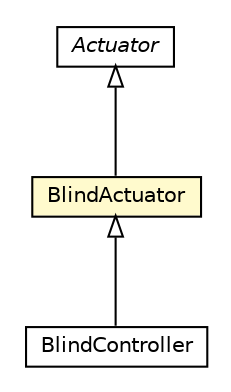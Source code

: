 #!/usr/local/bin/dot
#
# Class diagram 
# Generated by UMLGraph version R5_6-24-gf6e263 (http://www.umlgraph.org/)
#

digraph G {
	edge [fontname="Helvetica",fontsize=10,labelfontname="Helvetica",labelfontsize=10];
	node [fontname="Helvetica",fontsize=10,shape=plaintext];
	nodesep=0.25;
	ranksep=0.5;
	// org.universAAL.ontology.device.BlindActuator
	c71843 [label=<<table title="org.universAAL.ontology.device.BlindActuator" border="0" cellborder="1" cellspacing="0" cellpadding="2" port="p" bgcolor="lemonChiffon" href="./BlindActuator.html">
		<tr><td><table border="0" cellspacing="0" cellpadding="1">
<tr><td align="center" balign="center"> BlindActuator </td></tr>
		</table></td></tr>
		</table>>, URL="./BlindActuator.html", fontname="Helvetica", fontcolor="black", fontsize=10.0];
	// org.universAAL.ontology.device.BlindController
	c71844 [label=<<table title="org.universAAL.ontology.device.BlindController" border="0" cellborder="1" cellspacing="0" cellpadding="2" port="p" href="./BlindController.html">
		<tr><td><table border="0" cellspacing="0" cellpadding="1">
<tr><td align="center" balign="center"> BlindController </td></tr>
		</table></td></tr>
		</table>>, URL="./BlindController.html", fontname="Helvetica", fontcolor="black", fontsize=10.0];
	// org.universAAL.ontology.device.Actuator
	c71872 [label=<<table title="org.universAAL.ontology.device.Actuator" border="0" cellborder="1" cellspacing="0" cellpadding="2" port="p" href="./Actuator.html">
		<tr><td><table border="0" cellspacing="0" cellpadding="1">
<tr><td align="center" balign="center"><font face="Helvetica-Oblique"> Actuator </font></td></tr>
		</table></td></tr>
		</table>>, URL="./Actuator.html", fontname="Helvetica", fontcolor="black", fontsize=10.0];
	//org.universAAL.ontology.device.BlindActuator extends org.universAAL.ontology.device.Actuator
	c71872:p -> c71843:p [dir=back,arrowtail=empty];
	//org.universAAL.ontology.device.BlindController extends org.universAAL.ontology.device.BlindActuator
	c71843:p -> c71844:p [dir=back,arrowtail=empty];
}

